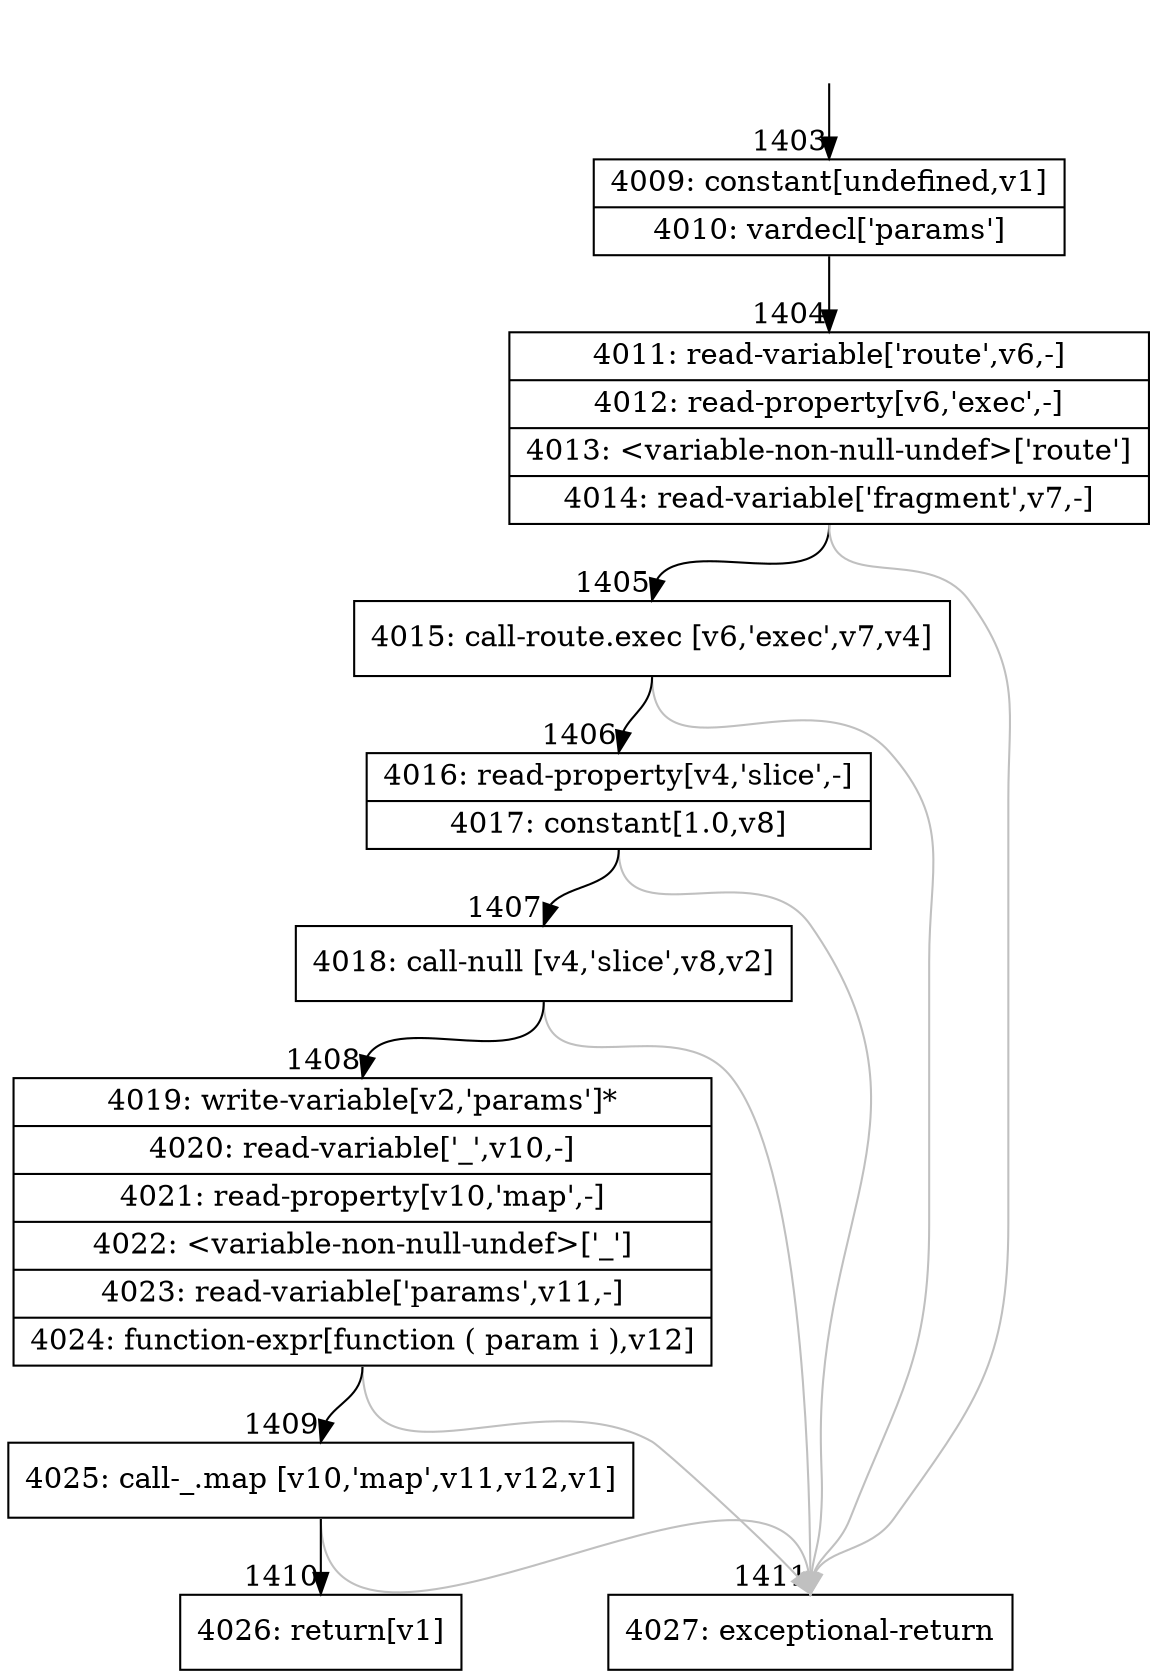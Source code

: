 digraph {
rankdir="TD"
BB_entry103[shape=none,label=""];
BB_entry103 -> BB1403 [tailport=s, headport=n, headlabel="    1403"]
BB1403 [shape=record label="{4009: constant[undefined,v1]|4010: vardecl['params']}" ] 
BB1403 -> BB1404 [tailport=s, headport=n, headlabel="      1404"]
BB1404 [shape=record label="{4011: read-variable['route',v6,-]|4012: read-property[v6,'exec',-]|4013: \<variable-non-null-undef\>['route']|4014: read-variable['fragment',v7,-]}" ] 
BB1404 -> BB1405 [tailport=s, headport=n, headlabel="      1405"]
BB1404 -> BB1411 [tailport=s, headport=n, color=gray, headlabel="      1411"]
BB1405 [shape=record label="{4015: call-route.exec [v6,'exec',v7,v4]}" ] 
BB1405 -> BB1406 [tailport=s, headport=n, headlabel="      1406"]
BB1405 -> BB1411 [tailport=s, headport=n, color=gray]
BB1406 [shape=record label="{4016: read-property[v4,'slice',-]|4017: constant[1.0,v8]}" ] 
BB1406 -> BB1407 [tailport=s, headport=n, headlabel="      1407"]
BB1406 -> BB1411 [tailport=s, headport=n, color=gray]
BB1407 [shape=record label="{4018: call-null [v4,'slice',v8,v2]}" ] 
BB1407 -> BB1408 [tailport=s, headport=n, headlabel="      1408"]
BB1407 -> BB1411 [tailport=s, headport=n, color=gray]
BB1408 [shape=record label="{4019: write-variable[v2,'params']*|4020: read-variable['_',v10,-]|4021: read-property[v10,'map',-]|4022: \<variable-non-null-undef\>['_']|4023: read-variable['params',v11,-]|4024: function-expr[function ( param i ),v12]}" ] 
BB1408 -> BB1409 [tailport=s, headport=n, headlabel="      1409"]
BB1408 -> BB1411 [tailport=s, headport=n, color=gray]
BB1409 [shape=record label="{4025: call-_.map [v10,'map',v11,v12,v1]}" ] 
BB1409 -> BB1410 [tailport=s, headport=n, headlabel="      1410"]
BB1409 -> BB1411 [tailport=s, headport=n, color=gray]
BB1410 [shape=record label="{4026: return[v1]}" ] 
BB1411 [shape=record label="{4027: exceptional-return}" ] 
//#$~ 1304
}
